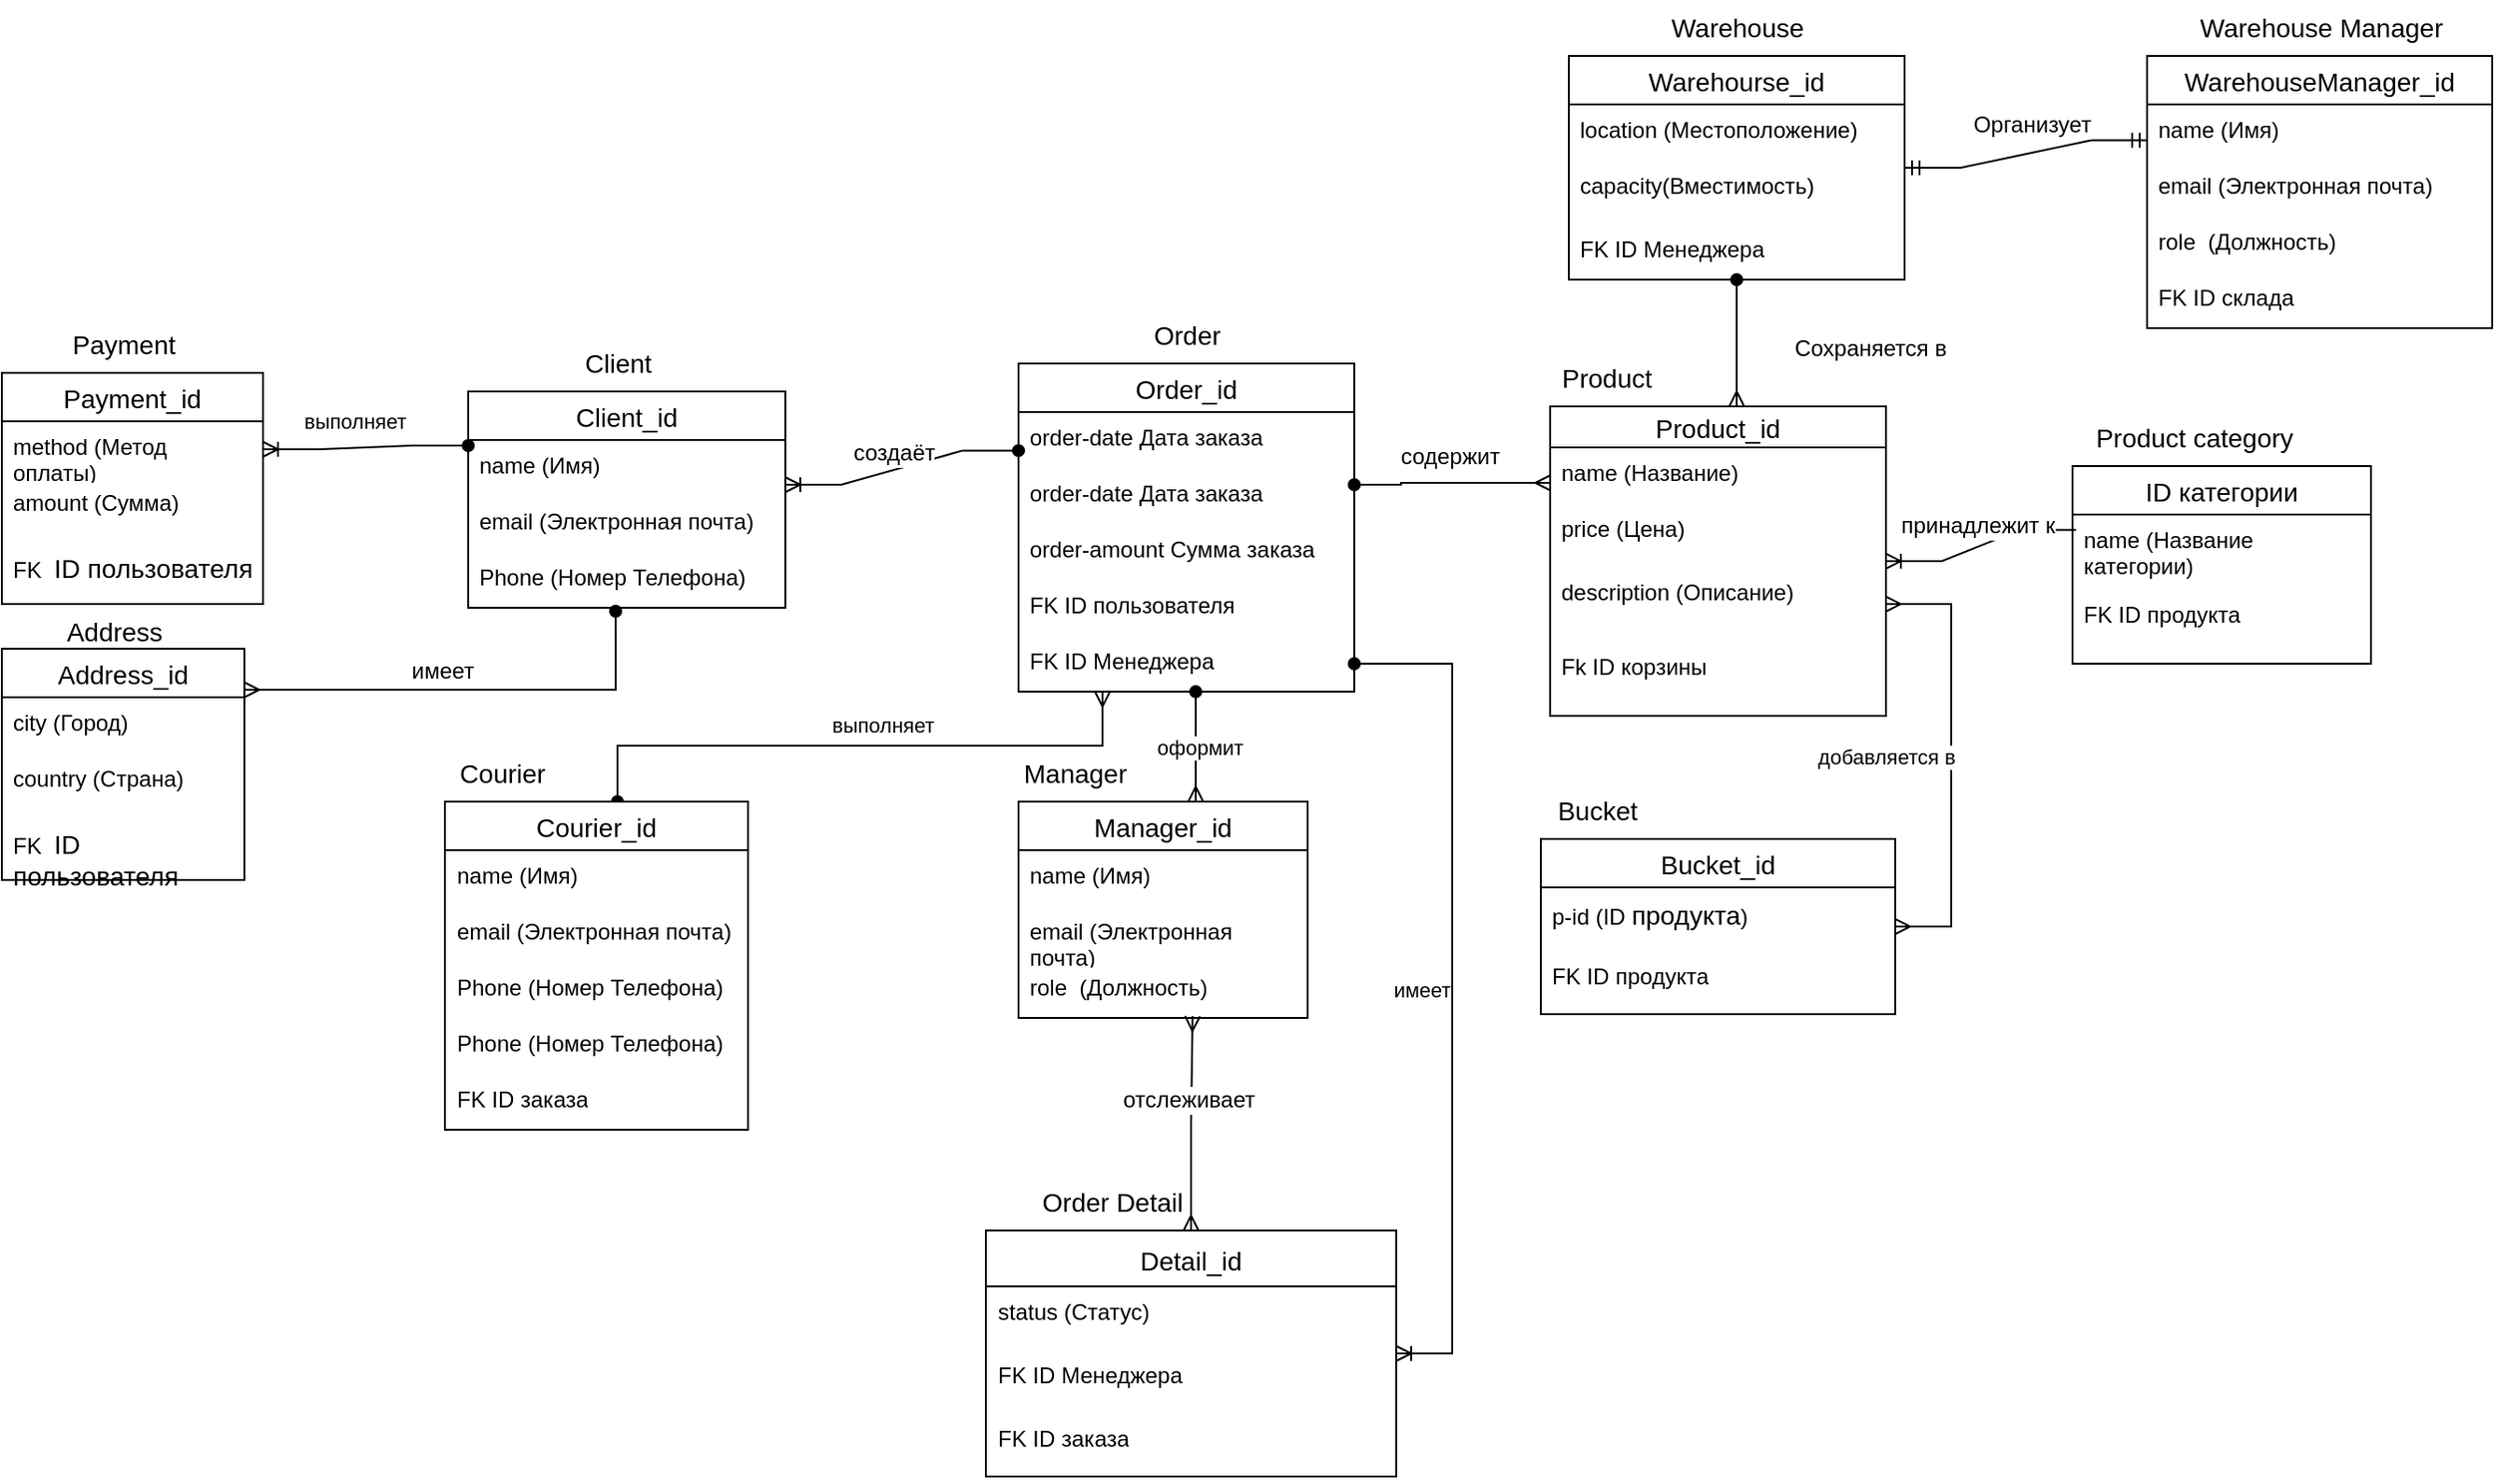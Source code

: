 <mxfile version="25.0.1">
  <diagram id="R2lEEEUBdFMjLlhIrx00" name="Page-1">
    <mxGraphModel dx="2140" dy="618" grid="1" gridSize="10" guides="1" tooltips="1" connect="1" arrows="1" fold="1" page="1" pageScale="1" pageWidth="850" pageHeight="1100" math="0" shadow="0" extFonts="Permanent Marker^https://fonts.googleapis.com/css?family=Permanent+Marker">
      <root>
        <mxCell id="0" />
        <mxCell id="1" parent="0" />
        <mxCell id="nY40BCKHnyfytQZV_Jhc-16" value="Client_id" style="swimlane;fontStyle=0;childLayout=stackLayout;horizontal=1;startSize=26;horizontalStack=0;resizeParent=1;resizeParentMax=0;resizeLast=0;collapsible=1;marginBottom=0;align=center;fontSize=14;" parent="1" vertex="1">
          <mxGeometry x="40" y="1200" width="170" height="116" as="geometry" />
        </mxCell>
        <mxCell id="nY40BCKHnyfytQZV_Jhc-18" value="name (Имя)&lt;div&gt;&lt;br&gt;&lt;/div&gt;" style="text;strokeColor=none;fillColor=none;spacingLeft=4;spacingRight=4;overflow=hidden;rotatable=0;points=[[0,0.5],[1,0.5]];portConstraint=eastwest;fontSize=12;whiteSpace=wrap;html=1;" parent="nY40BCKHnyfytQZV_Jhc-16" vertex="1">
          <mxGeometry y="26" width="170" height="30" as="geometry" />
        </mxCell>
        <mxCell id="nY40BCKHnyfytQZV_Jhc-19" value="email (Электронная почта)&lt;div&gt;&lt;br&gt;&lt;/div&gt;" style="text;strokeColor=none;fillColor=none;spacingLeft=4;spacingRight=4;overflow=hidden;rotatable=0;points=[[0,0.5],[1,0.5]];portConstraint=eastwest;fontSize=12;whiteSpace=wrap;html=1;" parent="nY40BCKHnyfytQZV_Jhc-16" vertex="1">
          <mxGeometry y="56" width="170" height="30" as="geometry" />
        </mxCell>
        <mxCell id="TDcTn4Fuq33Ib6oFSJA6-15" value="Phone (Номер Телефона)&lt;div&gt;&lt;br&gt;&lt;/div&gt;" style="text;strokeColor=none;fillColor=none;spacingLeft=4;spacingRight=4;overflow=hidden;rotatable=0;points=[[0,0.5],[1,0.5]];portConstraint=eastwest;fontSize=12;whiteSpace=wrap;html=1;" parent="nY40BCKHnyfytQZV_Jhc-16" vertex="1">
          <mxGeometry y="86" width="170" height="30" as="geometry" />
        </mxCell>
        <mxCell id="nY40BCKHnyfytQZV_Jhc-67" style="edgeStyle=orthogonalEdgeStyle;rounded=0;orthogonalLoop=1;jettySize=auto;html=1;entryX=0;entryY=0.5;entryDx=0;entryDy=0;startArrow=oval;startFill=1;endArrow=ERmany;endFill=0;" parent="1" source="nY40BCKHnyfytQZV_Jhc-20" edge="1">
          <mxGeometry relative="1" as="geometry">
            <Array as="points">
              <mxPoint x="540" y="1250" />
            </Array>
            <mxPoint x="620" y="1249" as="targetPoint" />
          </mxGeometry>
        </mxCell>
        <mxCell id="TDcTn4Fuq33Ib6oFSJA6-19" value="&lt;font style=&quot;font-size: 12px;&quot;&gt;содержит&lt;/font&gt;" style="edgeLabel;html=1;align=center;verticalAlign=middle;resizable=0;points=[];" parent="nY40BCKHnyfytQZV_Jhc-67" vertex="1" connectable="0">
          <mxGeometry x="-0.031" relative="1" as="geometry">
            <mxPoint y="-14" as="offset" />
          </mxGeometry>
        </mxCell>
        <mxCell id="nY40BCKHnyfytQZV_Jhc-20" value="Order_id" style="swimlane;fontStyle=0;childLayout=stackLayout;horizontal=1;startSize=26;horizontalStack=0;resizeParent=1;resizeParentMax=0;resizeLast=0;collapsible=1;marginBottom=0;align=center;fontSize=14;" parent="1" vertex="1">
          <mxGeometry x="335" y="1185" width="180" height="176" as="geometry" />
        </mxCell>
        <mxCell id="nY40BCKHnyfytQZV_Jhc-49" value="order-date&amp;nbsp;&lt;span style=&quot;background-color: initial;&quot;&gt;Дата заказа&lt;/span&gt;&lt;div&gt;&lt;span style=&quot;background-color: initial;&quot;&gt;&lt;br&gt;&lt;/span&gt;&lt;/div&gt;" style="text;strokeColor=none;fillColor=none;spacingLeft=4;spacingRight=4;overflow=hidden;rotatable=0;points=[[0,0.5],[1,0.5]];portConstraint=eastwest;fontSize=12;whiteSpace=wrap;html=1;" parent="nY40BCKHnyfytQZV_Jhc-20" vertex="1">
          <mxGeometry y="26" width="180" height="30" as="geometry" />
        </mxCell>
        <mxCell id="nY40BCKHnyfytQZV_Jhc-22" value="order-date&amp;nbsp;&lt;span style=&quot;background-color: initial;&quot;&gt;Дата заказа&lt;/span&gt;&lt;div&gt;&lt;span style=&quot;background-color: initial;&quot;&gt;&lt;br&gt;&lt;/span&gt;&lt;/div&gt;" style="text;strokeColor=none;fillColor=none;spacingLeft=4;spacingRight=4;overflow=hidden;rotatable=0;points=[[0,0.5],[1,0.5]];portConstraint=eastwest;fontSize=12;whiteSpace=wrap;html=1;" parent="nY40BCKHnyfytQZV_Jhc-20" vertex="1">
          <mxGeometry y="56" width="180" height="30" as="geometry" />
        </mxCell>
        <mxCell id="uYUKjCt_YmLunsch3mxF-6" value="order-amount&amp;nbsp;&lt;span style=&quot;background-color: initial;&quot;&gt;Сумма заказа&lt;/span&gt;&lt;div&gt;&lt;span style=&quot;background-color: initial;&quot;&gt;&lt;br&gt;&lt;/span&gt;&lt;/div&gt;" style="text;strokeColor=none;fillColor=none;spacingLeft=4;spacingRight=4;overflow=hidden;rotatable=0;points=[[0,0.5],[1,0.5]];portConstraint=eastwest;fontSize=12;whiteSpace=wrap;html=1;" parent="nY40BCKHnyfytQZV_Jhc-20" vertex="1">
          <mxGeometry y="86" width="180" height="30" as="geometry" />
        </mxCell>
        <mxCell id="uYUKjCt_YmLunsch3mxF-7" value="&lt;div&gt;&lt;span style=&quot;text-align: center; text-wrap-mode: nowrap;&quot;&gt;&lt;font style=&quot;font-size: 12px;&quot;&gt;FK ID пользователя&lt;/font&gt;&lt;/span&gt;&lt;span style=&quot;background-color: initial;&quot;&gt;&lt;/span&gt;&lt;/div&gt;" style="text;strokeColor=none;fillColor=none;spacingLeft=4;spacingRight=4;overflow=hidden;rotatable=0;points=[[0,0.5],[1,0.5]];portConstraint=eastwest;fontSize=12;whiteSpace=wrap;html=1;" parent="nY40BCKHnyfytQZV_Jhc-20" vertex="1">
          <mxGeometry y="116" width="180" height="30" as="geometry" />
        </mxCell>
        <mxCell id="nY40BCKHnyfytQZV_Jhc-23" value="&lt;div&gt;&lt;font style=&quot;font-size: 12px;&quot;&gt;&lt;span style=&quot;text-align: center; text-wrap-mode: nowrap;&quot;&gt;&lt;font style=&quot;&quot;&gt;FK&amp;nbsp;&lt;/font&gt;&lt;/span&gt;&lt;span style=&quot;text-align: center; text-wrap-mode: nowrap; background-color: initial;&quot;&gt;ID Менеджера&lt;/span&gt;&lt;/font&gt;&lt;/div&gt;" style="text;strokeColor=none;fillColor=none;spacingLeft=4;spacingRight=4;overflow=hidden;rotatable=0;points=[[0,0.5],[1,0.5]];portConstraint=eastwest;fontSize=12;whiteSpace=wrap;html=1;" parent="nY40BCKHnyfytQZV_Jhc-20" vertex="1">
          <mxGeometry y="146" width="180" height="30" as="geometry" />
        </mxCell>
        <mxCell id="nY40BCKHnyfytQZV_Jhc-25" value="Product_id" style="swimlane;fontStyle=0;childLayout=stackLayout;horizontal=1;startSize=22;horizontalStack=0;resizeParent=1;resizeParentMax=0;resizeLast=0;collapsible=1;marginBottom=0;align=center;fontSize=14;" parent="1" vertex="1">
          <mxGeometry x="620" y="1208" width="180" height="166" as="geometry" />
        </mxCell>
        <mxCell id="nY40BCKHnyfytQZV_Jhc-27" value="name (&lt;span style=&quot;background-color: initial;&quot;&gt;Название)&lt;/span&gt;&lt;div&gt;&lt;span style=&quot;background-color: initial;&quot;&gt;&lt;br&gt;&lt;/span&gt;&lt;/div&gt;" style="text;strokeColor=none;fillColor=none;spacingLeft=4;spacingRight=4;overflow=hidden;rotatable=0;points=[[0,0.5],[1,0.5]];portConstraint=eastwest;fontSize=12;whiteSpace=wrap;html=1;" parent="nY40BCKHnyfytQZV_Jhc-25" vertex="1">
          <mxGeometry y="22" width="180" height="30" as="geometry" />
        </mxCell>
        <mxCell id="nY40BCKHnyfytQZV_Jhc-28" value="price (Цена)&lt;div&gt;&lt;span style=&quot;background-color: initial;&quot;&gt;&lt;br&gt;&lt;/span&gt;&lt;/div&gt;" style="text;strokeColor=none;fillColor=none;spacingLeft=4;spacingRight=4;overflow=hidden;rotatable=0;points=[[0,0.5],[1,0.5]];portConstraint=eastwest;fontSize=12;whiteSpace=wrap;html=1;" parent="nY40BCKHnyfytQZV_Jhc-25" vertex="1">
          <mxGeometry y="52" width="180" height="34" as="geometry" />
        </mxCell>
        <mxCell id="nY40BCKHnyfytQZV_Jhc-29" value="description (Описание)&lt;div&gt;&lt;span style=&quot;background-color: initial;&quot;&gt;&lt;br&gt;&lt;/span&gt;&lt;/div&gt;" style="text;strokeColor=none;fillColor=none;spacingLeft=4;spacingRight=4;overflow=hidden;rotatable=0;points=[[0,0.5],[1,0.5]];portConstraint=eastwest;fontSize=12;whiteSpace=wrap;html=1;" parent="nY40BCKHnyfytQZV_Jhc-25" vertex="1">
          <mxGeometry y="86" width="180" height="40" as="geometry" />
        </mxCell>
        <mxCell id="uYUKjCt_YmLunsch3mxF-9" value="&lt;div&gt;&lt;font style=&quot;font-size: 12px;&quot;&gt;&lt;span style=&quot;text-align: center; text-wrap-mode: nowrap;&quot;&gt;Fk ID&amp;nbsp;&lt;/span&gt;&lt;span style=&quot;text-align: center; text-wrap-mode: nowrap; background-color: initial;&quot;&gt;корзины&lt;/span&gt;&lt;/font&gt;&lt;/div&gt;" style="text;strokeColor=none;fillColor=none;spacingLeft=4;spacingRight=4;overflow=hidden;rotatable=0;points=[[0,0.5],[1,0.5]];portConstraint=eastwest;fontSize=12;whiteSpace=wrap;html=1;" parent="nY40BCKHnyfytQZV_Jhc-25" vertex="1">
          <mxGeometry y="126" width="180" height="40" as="geometry" />
        </mxCell>
        <mxCell id="nY40BCKHnyfytQZV_Jhc-30" value="ID категории" style="swimlane;fontStyle=0;childLayout=stackLayout;horizontal=1;startSize=26;horizontalStack=0;resizeParent=1;resizeParentMax=0;resizeLast=0;collapsible=1;marginBottom=0;align=center;fontSize=14;" parent="1" vertex="1">
          <mxGeometry x="900" y="1240" width="160" height="106" as="geometry" />
        </mxCell>
        <mxCell id="nY40BCKHnyfytQZV_Jhc-32" value="name (Название категории)&lt;div&gt;&lt;br&gt;&lt;/div&gt;" style="text;strokeColor=none;fillColor=none;spacingLeft=4;spacingRight=4;overflow=hidden;rotatable=0;points=[[0,0.5],[1,0.5]];portConstraint=eastwest;fontSize=12;whiteSpace=wrap;html=1;" parent="nY40BCKHnyfytQZV_Jhc-30" vertex="1">
          <mxGeometry y="26" width="160" height="40" as="geometry" />
        </mxCell>
        <mxCell id="uYUKjCt_YmLunsch3mxF-11" value="&lt;div&gt;FK ID&amp;nbsp;&lt;span style=&quot;text-align: center; text-wrap-mode: nowrap; background-color: initial;&quot;&gt;&lt;font style=&quot;font-size: 12px;&quot;&gt;продукта&lt;/font&gt;&lt;/span&gt;&lt;/div&gt;" style="text;strokeColor=none;fillColor=none;spacingLeft=4;spacingRight=4;overflow=hidden;rotatable=0;points=[[0,0.5],[1,0.5]];portConstraint=eastwest;fontSize=12;whiteSpace=wrap;html=1;" parent="nY40BCKHnyfytQZV_Jhc-30" vertex="1">
          <mxGeometry y="66" width="160" height="40" as="geometry" />
        </mxCell>
        <mxCell id="nY40BCKHnyfytQZV_Jhc-34" value="Payment_id" style="swimlane;fontStyle=0;childLayout=stackLayout;horizontal=1;startSize=26;horizontalStack=0;resizeParent=1;resizeParentMax=0;resizeLast=0;collapsible=1;marginBottom=0;align=center;fontSize=14;" parent="1" vertex="1">
          <mxGeometry x="-210" y="1190" width="140" height="124" as="geometry" />
        </mxCell>
        <mxCell id="nY40BCKHnyfytQZV_Jhc-35" value="method (&lt;span style=&quot;background-color: initial;&quot;&gt;Метод оплаты)&lt;/span&gt;&lt;div&gt;&lt;br&gt;&lt;div&gt;&lt;span style=&quot;background-color: initial;&quot;&gt;&lt;br&gt;&lt;/span&gt;&lt;/div&gt;&lt;/div&gt;" style="text;strokeColor=none;fillColor=none;spacingLeft=4;spacingRight=4;overflow=hidden;rotatable=0;points=[[0,0.5],[1,0.5]];portConstraint=eastwest;fontSize=12;whiteSpace=wrap;html=1;" parent="nY40BCKHnyfytQZV_Jhc-34" vertex="1">
          <mxGeometry y="26" width="140" height="30" as="geometry" />
        </mxCell>
        <mxCell id="nY40BCKHnyfytQZV_Jhc-36" value="amount (Сумма)&lt;div&gt;&lt;br&gt;&lt;/div&gt;" style="text;strokeColor=none;fillColor=none;spacingLeft=4;spacingRight=4;overflow=hidden;rotatable=0;points=[[0,0.5],[1,0.5]];portConstraint=eastwest;fontSize=12;whiteSpace=wrap;html=1;" parent="nY40BCKHnyfytQZV_Jhc-34" vertex="1">
          <mxGeometry y="56" width="140" height="34" as="geometry" />
        </mxCell>
        <mxCell id="uYUKjCt_YmLunsch3mxF-1" value="&lt;div&gt;FK&amp;nbsp;&amp;nbsp;&lt;span style=&quot;font-size: 14px; text-align: center; text-wrap-mode: nowrap; background-color: initial;&quot;&gt;ID пользователя&lt;/span&gt;&lt;/div&gt;" style="text;strokeColor=none;fillColor=none;spacingLeft=4;spacingRight=4;overflow=hidden;rotatable=0;points=[[0,0.5],[1,0.5]];portConstraint=eastwest;fontSize=12;whiteSpace=wrap;html=1;" parent="nY40BCKHnyfytQZV_Jhc-34" vertex="1">
          <mxGeometry y="90" width="140" height="34" as="geometry" />
        </mxCell>
        <mxCell id="nY40BCKHnyfytQZV_Jhc-66" style="edgeStyle=orthogonalEdgeStyle;rounded=0;orthogonalLoop=1;jettySize=auto;html=1;startArrow=ERmany;startFill=0;endArrow=oval;endFill=1;entryX=0.465;entryY=1.063;entryDx=0;entryDy=0;entryPerimeter=0;" parent="1" source="nY40BCKHnyfytQZV_Jhc-37" target="TDcTn4Fuq33Ib6oFSJA6-15" edge="1">
          <mxGeometry relative="1" as="geometry">
            <Array as="points">
              <mxPoint x="119" y="1360" />
            </Array>
          </mxGeometry>
        </mxCell>
        <mxCell id="TDcTn4Fuq33Ib6oFSJA6-22" value="&lt;font style=&quot;font-size: 12px;&quot;&gt;имеет&lt;/font&gt;" style="edgeLabel;html=1;align=center;verticalAlign=middle;resizable=0;points=[];" parent="nY40BCKHnyfytQZV_Jhc-66" vertex="1" connectable="0">
          <mxGeometry x="-0.127" y="3" relative="1" as="geometry">
            <mxPoint y="-7" as="offset" />
          </mxGeometry>
        </mxCell>
        <mxCell id="nY40BCKHnyfytQZV_Jhc-37" value="Address_id" style="swimlane;fontStyle=0;childLayout=stackLayout;horizontal=1;startSize=26;horizontalStack=0;resizeParent=1;resizeParentMax=0;resizeLast=0;collapsible=1;marginBottom=0;align=center;fontSize=14;" parent="1" vertex="1">
          <mxGeometry x="-210" y="1338" width="130" height="124" as="geometry" />
        </mxCell>
        <mxCell id="nY40BCKHnyfytQZV_Jhc-39" value="city (&lt;span style=&quot;background-color: initial;&quot;&gt;Город)&lt;/span&gt;&lt;div&gt;&lt;span style=&quot;background-color: initial;&quot;&gt;&lt;br&gt;&lt;/span&gt;&lt;/div&gt;" style="text;strokeColor=none;fillColor=none;spacingLeft=4;spacingRight=4;overflow=hidden;rotatable=0;points=[[0,0.5],[1,0.5]];portConstraint=eastwest;fontSize=12;whiteSpace=wrap;html=1;" parent="nY40BCKHnyfytQZV_Jhc-37" vertex="1">
          <mxGeometry y="26" width="130" height="30" as="geometry" />
        </mxCell>
        <mxCell id="nY40BCKHnyfytQZV_Jhc-40" value="country (Страна)&lt;div&gt;&lt;span style=&quot;background-color: initial;&quot;&gt;&lt;br&gt;&lt;/span&gt;&lt;/div&gt;" style="text;strokeColor=none;fillColor=none;spacingLeft=4;spacingRight=4;overflow=hidden;rotatable=0;points=[[0,0.5],[1,0.5]];portConstraint=eastwest;fontSize=12;whiteSpace=wrap;html=1;" parent="nY40BCKHnyfytQZV_Jhc-37" vertex="1">
          <mxGeometry y="56" width="130" height="34" as="geometry" />
        </mxCell>
        <mxCell id="uYUKjCt_YmLunsch3mxF-2" value="FK&amp;nbsp;&amp;nbsp;&lt;span style=&quot;text-wrap-mode: nowrap; background-color: initial; font-size: 14px; text-align: center;&quot;&gt;ID пользователя&lt;/span&gt;" style="text;strokeColor=none;fillColor=none;spacingLeft=4;spacingRight=4;overflow=hidden;rotatable=0;points=[[0,0.5],[1,0.5]];portConstraint=eastwest;fontSize=12;whiteSpace=wrap;html=1;" parent="nY40BCKHnyfytQZV_Jhc-37" vertex="1">
          <mxGeometry y="90" width="130" height="34" as="geometry" />
        </mxCell>
        <mxCell id="nY40BCKHnyfytQZV_Jhc-42" value="Detail_id" style="swimlane;fontStyle=0;childLayout=stackLayout;horizontal=1;startSize=30;horizontalStack=0;resizeParent=1;resizeParentMax=0;resizeLast=0;collapsible=1;marginBottom=0;align=center;fontSize=14;spacingTop=1;" parent="1" vertex="1">
          <mxGeometry x="317.5" y="1650" width="220" height="132" as="geometry" />
        </mxCell>
        <mxCell id="nY40BCKHnyfytQZV_Jhc-44" value="status (Статус)&lt;div&gt;&lt;br&gt;&lt;/div&gt;" style="text;strokeColor=none;fillColor=none;spacingLeft=4;spacingRight=4;overflow=hidden;rotatable=0;points=[[0,0.5],[1,0.5]];portConstraint=eastwest;fontSize=12;whiteSpace=wrap;html=1;" parent="nY40BCKHnyfytQZV_Jhc-42" vertex="1">
          <mxGeometry y="30" width="220" height="34" as="geometry" />
        </mxCell>
        <mxCell id="uYUKjCt_YmLunsch3mxF-4" value="&lt;div&gt;&lt;span style=&quot;text-wrap-mode: nowrap; text-align: center;&quot;&gt;FK&amp;nbsp;&lt;/span&gt;&lt;span style=&quot;text-wrap-mode: nowrap; background-color: initial; text-align: center;&quot;&gt;ID Менеджера&lt;/span&gt;&lt;/div&gt;" style="text;strokeColor=none;fillColor=none;spacingLeft=4;spacingRight=4;overflow=hidden;rotatable=0;points=[[0,0.5],[1,0.5]];portConstraint=eastwest;fontSize=12;whiteSpace=wrap;html=1;" parent="nY40BCKHnyfytQZV_Jhc-42" vertex="1">
          <mxGeometry y="64" width="220" height="34" as="geometry" />
        </mxCell>
        <mxCell id="uYUKjCt_YmLunsch3mxF-5" value="&lt;div&gt;FK ID заказа&lt;/div&gt;" style="text;strokeColor=none;fillColor=none;spacingLeft=4;spacingRight=4;overflow=hidden;rotatable=0;points=[[0,0.5],[1,0.5]];portConstraint=eastwest;fontSize=12;whiteSpace=wrap;html=1;" parent="nY40BCKHnyfytQZV_Jhc-42" vertex="1">
          <mxGeometry y="98" width="220" height="34" as="geometry" />
        </mxCell>
        <mxCell id="nY40BCKHnyfytQZV_Jhc-45" value="Bucket_id" style="swimlane;fontStyle=0;childLayout=stackLayout;horizontal=1;startSize=26;horizontalStack=0;resizeParent=1;resizeParentMax=0;resizeLast=0;collapsible=1;marginBottom=0;align=center;fontSize=14;" parent="1" vertex="1">
          <mxGeometry x="615" y="1440" width="190" height="94" as="geometry" />
        </mxCell>
        <mxCell id="nY40BCKHnyfytQZV_Jhc-47" value="p-id (&lt;span style=&quot;background-color: initial;&quot;&gt;ID&amp;nbsp;&lt;/span&gt;&lt;span style=&quot;font-size: 14px; text-align: center; text-wrap-mode: nowrap;&quot;&gt;продукта&lt;/span&gt;)&lt;div&gt;&lt;br&gt;&lt;/div&gt;" style="text;strokeColor=none;fillColor=none;spacingLeft=4;spacingRight=4;overflow=hidden;rotatable=0;points=[[0,0.5],[1,0.5]];portConstraint=eastwest;fontSize=12;whiteSpace=wrap;html=1;" parent="nY40BCKHnyfytQZV_Jhc-45" vertex="1">
          <mxGeometry y="26" width="190" height="34" as="geometry" />
        </mxCell>
        <mxCell id="uYUKjCt_YmLunsch3mxF-10" value="&lt;div&gt;&lt;span style=&quot;text-align: center; text-wrap-mode: nowrap;&quot;&gt;&lt;font style=&quot;font-size: 12px;&quot;&gt;FK ID продукта&lt;/font&gt;&lt;/span&gt;&lt;/div&gt;" style="text;strokeColor=none;fillColor=none;spacingLeft=4;spacingRight=4;overflow=hidden;rotatable=0;points=[[0,0.5],[1,0.5]];portConstraint=eastwest;fontSize=12;whiteSpace=wrap;html=1;" parent="nY40BCKHnyfytQZV_Jhc-45" vertex="1">
          <mxGeometry y="60" width="190" height="34" as="geometry" />
        </mxCell>
        <mxCell id="nY40BCKHnyfytQZV_Jhc-48" value="" style="edgeStyle=entityRelationEdgeStyle;fontSize=12;html=1;endArrow=ERoneToMany;rounded=0;exitX=0;exitY=0.69;exitDx=0;exitDy=0;exitPerimeter=0;entryX=1;entryY=0.8;entryDx=0;entryDy=0;startArrow=oval;startFill=1;entryPerimeter=0;" parent="1" source="nY40BCKHnyfytQZV_Jhc-49" target="nY40BCKHnyfytQZV_Jhc-18" edge="1">
          <mxGeometry width="100" height="100" relative="1" as="geometry">
            <mxPoint x="260" y="1320" as="sourcePoint" />
            <mxPoint x="340" y="1430" as="targetPoint" />
            <Array as="points">
              <mxPoint x="210" y="1260" />
            </Array>
          </mxGeometry>
        </mxCell>
        <mxCell id="TDcTn4Fuq33Ib6oFSJA6-18" value="&lt;font style=&quot;font-size: 12px;&quot;&gt;создаёт&lt;/font&gt;" style="edgeLabel;html=1;align=center;verticalAlign=middle;resizable=0;points=[];" parent="nY40BCKHnyfytQZV_Jhc-48" vertex="1" connectable="0">
          <mxGeometry x="0.066" y="-3" relative="1" as="geometry">
            <mxPoint y="-6" as="offset" />
          </mxGeometry>
        </mxCell>
        <mxCell id="nY40BCKHnyfytQZV_Jhc-50" value="" style="edgeStyle=entityRelationEdgeStyle;fontSize=12;html=1;endArrow=ERoneToMany;rounded=0;exitX=0;exitY=0.25;exitDx=0;exitDy=0;entryX=1;entryY=0.5;entryDx=0;entryDy=0;startArrow=oval;startFill=1;" parent="1" source="nY40BCKHnyfytQZV_Jhc-16" target="nY40BCKHnyfytQZV_Jhc-35" edge="1">
          <mxGeometry width="100" height="100" relative="1" as="geometry">
            <mxPoint y="1370" as="sourcePoint" />
            <mxPoint x="-60" y="1260" as="targetPoint" />
            <Array as="points">
              <mxPoint y="1226" />
              <mxPoint x="-90" y="1220" />
              <mxPoint x="-100" y="1226" />
              <mxPoint y="1280" />
              <mxPoint y="1300" />
              <mxPoint x="-120" y="1220" />
            </Array>
          </mxGeometry>
        </mxCell>
        <mxCell id="TDcTn4Fuq33Ib6oFSJA6-21" value="выполняет" style="edgeLabel;html=1;align=center;verticalAlign=middle;resizable=0;points=[];" parent="nY40BCKHnyfytQZV_Jhc-50" vertex="1" connectable="0">
          <mxGeometry x="0.113" y="-3" relative="1" as="geometry">
            <mxPoint y="-11" as="offset" />
          </mxGeometry>
        </mxCell>
        <mxCell id="nY40BCKHnyfytQZV_Jhc-52" value="" style="edgeStyle=entityRelationEdgeStyle;fontSize=12;html=1;endArrow=ERoneToMany;rounded=0;startArrow=oval;startFill=1;" parent="1" source="nY40BCKHnyfytQZV_Jhc-23" target="nY40BCKHnyfytQZV_Jhc-42" edge="1">
          <mxGeometry width="100" height="100" relative="1" as="geometry">
            <mxPoint x="210" y="1319" as="sourcePoint" />
            <mxPoint x="220" y="1510" as="targetPoint" />
            <Array as="points">
              <mxPoint x="20" y="1246" />
              <mxPoint x="-80" y="1246" />
              <mxPoint x="20" y="1300" />
              <mxPoint x="152" y="1400" />
              <mxPoint x="160" y="1410" />
              <mxPoint x="20" y="1320" />
              <mxPoint x="-100" y="1240" />
            </Array>
          </mxGeometry>
        </mxCell>
        <mxCell id="TDcTn4Fuq33Ib6oFSJA6-23" value="имеет" style="edgeLabel;html=1;align=center;verticalAlign=middle;resizable=0;points=[];" parent="nY40BCKHnyfytQZV_Jhc-52" vertex="1" connectable="0">
          <mxGeometry x="0.006" y="1" relative="1" as="geometry">
            <mxPoint x="-18" as="offset" />
          </mxGeometry>
        </mxCell>
        <mxCell id="nY40BCKHnyfytQZV_Jhc-54" value="" style="edgeStyle=entityRelationEdgeStyle;fontSize=12;html=1;endArrow=ERoneToMany;rounded=0;exitX=0.012;exitY=0.205;exitDx=0;exitDy=0;exitPerimeter=0;" parent="1" source="nY40BCKHnyfytQZV_Jhc-32" target="nY40BCKHnyfytQZV_Jhc-25" edge="1">
          <mxGeometry width="100" height="100" relative="1" as="geometry">
            <mxPoint x="901.44" y="1273.65" as="sourcePoint" />
            <mxPoint x="950" y="1290" as="targetPoint" />
            <Array as="points">
              <mxPoint x="900" y="1273" />
              <mxPoint x="890" y="1273" />
            </Array>
          </mxGeometry>
        </mxCell>
        <mxCell id="TDcTn4Fuq33Ib6oFSJA6-24" value="&lt;font style=&quot;font-size: 12px;&quot;&gt;принадлежит к&lt;/font&gt;" style="edgeLabel;html=1;align=center;verticalAlign=middle;resizable=0;points=[];" parent="nY40BCKHnyfytQZV_Jhc-54" vertex="1" connectable="0">
          <mxGeometry x="0.204" y="-3" relative="1" as="geometry">
            <mxPoint x="9" y="-12" as="offset" />
          </mxGeometry>
        </mxCell>
        <mxCell id="nY40BCKHnyfytQZV_Jhc-55" value="" style="edgeStyle=entityRelationEdgeStyle;fontSize=12;html=1;endArrow=ERmany;startArrow=ERmany;rounded=0;" parent="1" source="nY40BCKHnyfytQZV_Jhc-45" target="nY40BCKHnyfytQZV_Jhc-29" edge="1">
          <mxGeometry width="100" height="100" relative="1" as="geometry">
            <mxPoint x="690" y="1470" as="sourcePoint" />
            <mxPoint x="790" y="1370" as="targetPoint" />
            <Array as="points">
              <mxPoint x="820" y="1330" />
            </Array>
          </mxGeometry>
        </mxCell>
        <mxCell id="TDcTn4Fuq33Ib6oFSJA6-25" value="добавляется в" style="edgeLabel;html=1;align=center;verticalAlign=middle;resizable=0;points=[];" parent="nY40BCKHnyfytQZV_Jhc-55" vertex="1" connectable="0">
          <mxGeometry x="0.025" y="-2" relative="1" as="geometry">
            <mxPoint x="-37" y="1" as="offset" />
          </mxGeometry>
        </mxCell>
        <mxCell id="nY40BCKHnyfytQZV_Jhc-64" style="edgeStyle=orthogonalEdgeStyle;rounded=0;orthogonalLoop=1;jettySize=auto;html=1;startArrow=ERmany;startFill=0;endArrow=oval;endFill=1;" parent="1" source="nY40BCKHnyfytQZV_Jhc-57" target="nY40BCKHnyfytQZV_Jhc-23" edge="1">
          <mxGeometry relative="1" as="geometry">
            <Array as="points">
              <mxPoint x="430" y="1400" />
              <mxPoint x="430" y="1400" />
            </Array>
          </mxGeometry>
        </mxCell>
        <mxCell id="TDcTn4Fuq33Ib6oFSJA6-31" value="оформит" style="edgeLabel;html=1;align=center;verticalAlign=middle;resizable=0;points=[];" parent="nY40BCKHnyfytQZV_Jhc-64" vertex="1" connectable="0">
          <mxGeometry x="-0.017" y="-2" relative="1" as="geometry">
            <mxPoint as="offset" />
          </mxGeometry>
        </mxCell>
        <mxCell id="nY40BCKHnyfytQZV_Jhc-57" value="Manager_id" style="swimlane;fontStyle=0;childLayout=stackLayout;horizontal=1;startSize=26;horizontalStack=0;resizeParent=1;resizeParentMax=0;resizeLast=0;collapsible=1;marginBottom=0;align=center;fontSize=14;" parent="1" vertex="1">
          <mxGeometry x="335" y="1420" width="155" height="116" as="geometry" />
        </mxCell>
        <mxCell id="nY40BCKHnyfytQZV_Jhc-59" value="name (Имя)&lt;div&gt;&lt;br&gt;&lt;/div&gt;" style="text;strokeColor=none;fillColor=none;spacingLeft=4;spacingRight=4;overflow=hidden;rotatable=0;points=[[0,0.5],[1,0.5]];portConstraint=eastwest;fontSize=12;whiteSpace=wrap;html=1;" parent="nY40BCKHnyfytQZV_Jhc-57" vertex="1">
          <mxGeometry y="26" width="155" height="30" as="geometry" />
        </mxCell>
        <mxCell id="nY40BCKHnyfytQZV_Jhc-60" value="email (Электронная почта)&lt;div&gt;&lt;br&gt;&lt;/div&gt;" style="text;strokeColor=none;fillColor=none;spacingLeft=4;spacingRight=4;overflow=hidden;rotatable=0;points=[[0,0.5],[1,0.5]];portConstraint=eastwest;fontSize=12;whiteSpace=wrap;html=1;" parent="nY40BCKHnyfytQZV_Jhc-57" vertex="1">
          <mxGeometry y="56" width="155" height="30" as="geometry" />
        </mxCell>
        <mxCell id="nY40BCKHnyfytQZV_Jhc-62" value="role&amp;nbsp; (Должность)&lt;div&gt;&lt;br&gt;&lt;/div&gt;" style="text;strokeColor=none;fillColor=none;spacingLeft=4;spacingRight=4;overflow=hidden;rotatable=0;points=[[0,0.5],[1,0.5]];portConstraint=eastwest;fontSize=12;whiteSpace=wrap;html=1;" parent="nY40BCKHnyfytQZV_Jhc-57" vertex="1">
          <mxGeometry y="86" width="155" height="30" as="geometry" />
        </mxCell>
        <mxCell id="nY40BCKHnyfytQZV_Jhc-65" style="edgeStyle=orthogonalEdgeStyle;rounded=0;orthogonalLoop=1;jettySize=auto;html=1;endArrow=ERmany;endFill=0;startArrow=ERmany;startFill=0;entryX=0.602;entryY=0.968;entryDx=0;entryDy=0;entryPerimeter=0;" parent="1" source="nY40BCKHnyfytQZV_Jhc-42" target="nY40BCKHnyfytQZV_Jhc-62" edge="1">
          <mxGeometry relative="1" as="geometry">
            <Array as="points" />
          </mxGeometry>
        </mxCell>
        <mxCell id="TDcTn4Fuq33Ib6oFSJA6-29" value="&lt;font style=&quot;font-size: 12px;&quot;&gt;отслеживает&lt;/font&gt;" style="edgeLabel;html=1;align=center;verticalAlign=middle;resizable=0;points=[];" parent="nY40BCKHnyfytQZV_Jhc-65" vertex="1" connectable="0">
          <mxGeometry x="-0.029" y="1" relative="1" as="geometry">
            <mxPoint x="-1" y="-14" as="offset" />
          </mxGeometry>
        </mxCell>
        <mxCell id="nY40BCKHnyfytQZV_Jhc-68" value="Warehourse_id" style="swimlane;fontStyle=0;childLayout=stackLayout;horizontal=1;startSize=26;horizontalStack=0;resizeParent=1;resizeParentMax=0;resizeLast=0;collapsible=1;marginBottom=0;align=center;fontSize=14;" parent="1" vertex="1">
          <mxGeometry x="630" y="1020" width="180" height="120" as="geometry" />
        </mxCell>
        <mxCell id="nY40BCKHnyfytQZV_Jhc-70" value="location (&lt;span style=&quot;background-color: initial;&quot;&gt;Местоположение&lt;/span&gt;&lt;span style=&quot;background-color: initial;&quot;&gt;)&lt;/span&gt;&lt;div&gt;&lt;div&gt;&lt;span style=&quot;background-color: initial;&quot;&gt;&lt;br&gt;&lt;/span&gt;&lt;/div&gt;&lt;/div&gt;" style="text;strokeColor=none;fillColor=none;spacingLeft=4;spacingRight=4;overflow=hidden;rotatable=0;points=[[0,0.5],[1,0.5]];portConstraint=eastwest;fontSize=12;whiteSpace=wrap;html=1;" parent="nY40BCKHnyfytQZV_Jhc-68" vertex="1">
          <mxGeometry y="26" width="180" height="30" as="geometry" />
        </mxCell>
        <mxCell id="nY40BCKHnyfytQZV_Jhc-71" value="capacity(Вместимость)&lt;div&gt;&lt;span style=&quot;background-color: initial;&quot;&gt;&lt;br&gt;&lt;/span&gt;&lt;/div&gt;" style="text;strokeColor=none;fillColor=none;spacingLeft=4;spacingRight=4;overflow=hidden;rotatable=0;points=[[0,0.5],[1,0.5]];portConstraint=eastwest;fontSize=12;whiteSpace=wrap;html=1;" parent="nY40BCKHnyfytQZV_Jhc-68" vertex="1">
          <mxGeometry y="56" width="180" height="34" as="geometry" />
        </mxCell>
        <mxCell id="uYUKjCt_YmLunsch3mxF-13" value="&lt;div&gt;&lt;font style=&quot;font-size: 12px;&quot;&gt;&lt;span style=&quot;text-align: center; text-wrap-mode: nowrap;&quot;&gt;&lt;font style=&quot;&quot;&gt;FK&amp;nbsp;&lt;/font&gt;&lt;/span&gt;&lt;span style=&quot;text-align: center; text-wrap-mode: nowrap; background-color: initial;&quot;&gt;ID Менеджера&lt;/span&gt;&lt;/font&gt;&lt;/div&gt;" style="text;strokeColor=none;fillColor=none;spacingLeft=4;spacingRight=4;overflow=hidden;rotatable=0;points=[[0,0.5],[1,0.5]];portConstraint=eastwest;fontSize=12;whiteSpace=wrap;html=1;" parent="nY40BCKHnyfytQZV_Jhc-68" vertex="1">
          <mxGeometry y="90" width="180" height="30" as="geometry" />
        </mxCell>
        <mxCell id="nY40BCKHnyfytQZV_Jhc-72" value="WarehouseManager_id" style="swimlane;fontStyle=0;childLayout=stackLayout;horizontal=1;startSize=26;horizontalStack=0;resizeParent=1;resizeParentMax=0;resizeLast=0;collapsible=1;marginBottom=0;align=center;fontSize=14;" parent="1" vertex="1">
          <mxGeometry x="940" y="1020" width="185" height="146" as="geometry" />
        </mxCell>
        <mxCell id="nY40BCKHnyfytQZV_Jhc-74" value="name (Имя)&lt;div&gt;&lt;br&gt;&lt;/div&gt;" style="text;strokeColor=none;fillColor=none;spacingLeft=4;spacingRight=4;overflow=hidden;rotatable=0;points=[[0,0.5],[1,0.5]];portConstraint=eastwest;fontSize=12;whiteSpace=wrap;html=1;" parent="nY40BCKHnyfytQZV_Jhc-72" vertex="1">
          <mxGeometry y="26" width="185" height="30" as="geometry" />
        </mxCell>
        <mxCell id="nY40BCKHnyfytQZV_Jhc-75" value="email (Электронная почта)&lt;div&gt;&lt;br&gt;&lt;/div&gt;" style="text;strokeColor=none;fillColor=none;spacingLeft=4;spacingRight=4;overflow=hidden;rotatable=0;points=[[0,0.5],[1,0.5]];portConstraint=eastwest;fontSize=12;whiteSpace=wrap;html=1;" parent="nY40BCKHnyfytQZV_Jhc-72" vertex="1">
          <mxGeometry y="56" width="185" height="30" as="geometry" />
        </mxCell>
        <mxCell id="uYUKjCt_YmLunsch3mxF-12" value="role&amp;nbsp; (Должность)&lt;div&gt;&lt;br&gt;&lt;/div&gt;" style="text;strokeColor=none;fillColor=none;spacingLeft=4;spacingRight=4;overflow=hidden;rotatable=0;points=[[0,0.5],[1,0.5]];portConstraint=eastwest;fontSize=12;whiteSpace=wrap;html=1;" parent="nY40BCKHnyfytQZV_Jhc-72" vertex="1">
          <mxGeometry y="86" width="185" height="30" as="geometry" />
        </mxCell>
        <mxCell id="nY40BCKHnyfytQZV_Jhc-76" value="&lt;div&gt;&lt;span style=&quot;text-align: center; text-wrap-mode: nowrap;&quot;&gt;&lt;font style=&quot;font-size: 12px;&quot;&gt;FK ID склада&lt;/font&gt;&lt;/span&gt;&lt;/div&gt;" style="text;strokeColor=none;fillColor=none;spacingLeft=4;spacingRight=4;overflow=hidden;rotatable=0;points=[[0,0.5],[1,0.5]];portConstraint=eastwest;fontSize=12;whiteSpace=wrap;html=1;" parent="nY40BCKHnyfytQZV_Jhc-72" vertex="1">
          <mxGeometry y="116" width="185" height="30" as="geometry" />
        </mxCell>
        <mxCell id="nY40BCKHnyfytQZV_Jhc-78" style="edgeStyle=orthogonalEdgeStyle;rounded=0;orthogonalLoop=1;jettySize=auto;html=1;endArrow=oval;endFill=1;startArrow=ERmany;startFill=0;" parent="1" source="nY40BCKHnyfytQZV_Jhc-25" target="uYUKjCt_YmLunsch3mxF-13" edge="1">
          <mxGeometry relative="1" as="geometry">
            <Array as="points">
              <mxPoint x="720" y="1180" />
              <mxPoint x="720" y="1180" />
            </Array>
          </mxGeometry>
        </mxCell>
        <mxCell id="TDcTn4Fuq33Ib6oFSJA6-26" value="&lt;font style=&quot;font-size: 12px;&quot;&gt;Сохраняется в&amp;nbsp;&lt;/font&gt;" style="edgeLabel;html=1;align=center;verticalAlign=middle;resizable=0;points=[];" parent="nY40BCKHnyfytQZV_Jhc-78" vertex="1" connectable="0">
          <mxGeometry x="0.006" y="-1" relative="1" as="geometry">
            <mxPoint x="72" y="3" as="offset" />
          </mxGeometry>
        </mxCell>
        <mxCell id="nY40BCKHnyfytQZV_Jhc-80" value="" style="edgeStyle=entityRelationEdgeStyle;fontSize=12;html=1;endArrow=ERmandOne;startArrow=ERmandOne;rounded=0;entryX=0;entryY=0.64;entryDx=0;entryDy=0;entryPerimeter=0;" parent="1" source="nY40BCKHnyfytQZV_Jhc-68" edge="1">
          <mxGeometry width="100" height="100" relative="1" as="geometry">
            <mxPoint x="800" y="1160" as="sourcePoint" />
            <mxPoint x="940" y="1065.2" as="targetPoint" />
          </mxGeometry>
        </mxCell>
        <mxCell id="TDcTn4Fuq33Ib6oFSJA6-27" value="&lt;font style=&quot;font-size: 12px;&quot;&gt;Организует&lt;/font&gt;" style="edgeLabel;html=1;align=center;verticalAlign=middle;resizable=0;points=[];" parent="nY40BCKHnyfytQZV_Jhc-80" vertex="1" connectable="0">
          <mxGeometry x="0.041" y="-2" relative="1" as="geometry">
            <mxPoint y="-17" as="offset" />
          </mxGeometry>
        </mxCell>
        <mxCell id="nY40BCKHnyfytQZV_Jhc-91" style="edgeStyle=orthogonalEdgeStyle;rounded=0;orthogonalLoop=1;jettySize=auto;html=1;startArrow=oval;startFill=1;endArrow=ERmany;endFill=0;" parent="1" source="nY40BCKHnyfytQZV_Jhc-86" target="nY40BCKHnyfytQZV_Jhc-23" edge="1">
          <mxGeometry relative="1" as="geometry">
            <Array as="points">
              <mxPoint x="120" y="1390" />
              <mxPoint x="380" y="1390" />
            </Array>
          </mxGeometry>
        </mxCell>
        <mxCell id="nY40BCKHnyfytQZV_Jhc-86" value="Courier_id" style="swimlane;fontStyle=0;childLayout=stackLayout;horizontal=1;startSize=26;horizontalStack=0;resizeParent=1;resizeParentMax=0;resizeLast=0;collapsible=1;marginBottom=0;align=center;fontSize=14;" parent="1" vertex="1">
          <mxGeometry x="27.5" y="1420" width="162.5" height="176" as="geometry" />
        </mxCell>
        <mxCell id="nY40BCKHnyfytQZV_Jhc-88" value="name (Имя)&lt;div&gt;&lt;br&gt;&lt;/div&gt;" style="text;strokeColor=none;fillColor=none;spacingLeft=4;spacingRight=4;overflow=hidden;rotatable=0;points=[[0,0.5],[1,0.5]];portConstraint=eastwest;fontSize=12;whiteSpace=wrap;html=1;" parent="nY40BCKHnyfytQZV_Jhc-86" vertex="1">
          <mxGeometry y="26" width="162.5" height="30" as="geometry" />
        </mxCell>
        <mxCell id="nY40BCKHnyfytQZV_Jhc-89" value="email (Электронная почта)&lt;div&gt;&lt;br&gt;&lt;/div&gt;" style="text;strokeColor=none;fillColor=none;spacingLeft=4;spacingRight=4;overflow=hidden;rotatable=0;points=[[0,0.5],[1,0.5]];portConstraint=eastwest;fontSize=12;whiteSpace=wrap;html=1;" parent="nY40BCKHnyfytQZV_Jhc-86" vertex="1">
          <mxGeometry y="56" width="162.5" height="30" as="geometry" />
        </mxCell>
        <mxCell id="TDcTn4Fuq33Ib6oFSJA6-16" value="Phone (Номер Телефона)&lt;div&gt;&lt;br&gt;&lt;/div&gt;" style="text;strokeColor=none;fillColor=none;spacingLeft=4;spacingRight=4;overflow=hidden;rotatable=0;points=[[0,0.5],[1,0.5]];portConstraint=eastwest;fontSize=12;whiteSpace=wrap;html=1;" parent="nY40BCKHnyfytQZV_Jhc-86" vertex="1">
          <mxGeometry y="86" width="162.5" height="30" as="geometry" />
        </mxCell>
        <mxCell id="uYUKjCt_YmLunsch3mxF-3" value="Phone (Номер Телефона)&lt;div&gt;&lt;br&gt;&lt;/div&gt;" style="text;strokeColor=none;fillColor=none;spacingLeft=4;spacingRight=4;overflow=hidden;rotatable=0;points=[[0,0.5],[1,0.5]];portConstraint=eastwest;fontSize=12;whiteSpace=wrap;html=1;" parent="nY40BCKHnyfytQZV_Jhc-86" vertex="1">
          <mxGeometry y="116" width="162.5" height="30" as="geometry" />
        </mxCell>
        <mxCell id="uYUKjCt_YmLunsch3mxF-8" value="&lt;div&gt;FK ID заказа&lt;/div&gt;" style="text;strokeColor=none;fillColor=none;spacingLeft=4;spacingRight=4;overflow=hidden;rotatable=0;points=[[0,0.5],[1,0.5]];portConstraint=eastwest;fontSize=12;whiteSpace=wrap;html=1;" parent="nY40BCKHnyfytQZV_Jhc-86" vertex="1">
          <mxGeometry y="146" width="162.5" height="30" as="geometry" />
        </mxCell>
        <mxCell id="TDcTn4Fuq33Ib6oFSJA6-1" value="&lt;span style=&quot;font-size: 14px;&quot;&gt;Address&lt;/span&gt;" style="text;html=1;align=center;verticalAlign=middle;resizable=0;points=[];autosize=1;strokeColor=none;fillColor=none;" parent="1" vertex="1">
          <mxGeometry x="-185" y="1314" width="70" height="30" as="geometry" />
        </mxCell>
        <mxCell id="TDcTn4Fuq33Ib6oFSJA6-2" value="&lt;span style=&quot;font-size: 14px;&quot;&gt;Payment&lt;/span&gt;" style="text;html=1;align=center;verticalAlign=middle;resizable=0;points=[];autosize=1;strokeColor=none;fillColor=none;" parent="1" vertex="1">
          <mxGeometry x="-185" y="1160" width="80" height="30" as="geometry" />
        </mxCell>
        <mxCell id="TDcTn4Fuq33Ib6oFSJA6-3" value="&lt;span style=&quot;font-size: 14px;&quot;&gt;Client&lt;/span&gt;" style="text;html=1;align=center;verticalAlign=middle;resizable=0;points=[];autosize=1;strokeColor=none;fillColor=none;" parent="1" vertex="1">
          <mxGeometry x="90" y="1170" width="60" height="30" as="geometry" />
        </mxCell>
        <mxCell id="TDcTn4Fuq33Ib6oFSJA6-4" value="&lt;span style=&quot;font-size: 14px;&quot;&gt;Courier&lt;/span&gt;" style="text;html=1;align=center;verticalAlign=middle;resizable=0;points=[];autosize=1;strokeColor=none;fillColor=none;" parent="1" vertex="1">
          <mxGeometry x="22.5" y="1390" width="70" height="30" as="geometry" />
        </mxCell>
        <mxCell id="TDcTn4Fuq33Ib6oFSJA6-5" value="&lt;span style=&quot;font-size: 14px;&quot;&gt;Order&lt;/span&gt;" style="text;html=1;align=center;verticalAlign=middle;resizable=0;points=[];autosize=1;strokeColor=none;fillColor=none;" parent="1" vertex="1">
          <mxGeometry x="395" y="1155" width="60" height="30" as="geometry" />
        </mxCell>
        <mxCell id="TDcTn4Fuq33Ib6oFSJA6-6" value="&lt;span style=&quot;font-size: 14px;&quot;&gt;Manager&lt;/span&gt;" style="text;html=1;align=center;verticalAlign=middle;resizable=0;points=[];autosize=1;strokeColor=none;fillColor=none;" parent="1" vertex="1">
          <mxGeometry x="325" y="1390" width="80" height="30" as="geometry" />
        </mxCell>
        <mxCell id="TDcTn4Fuq33Ib6oFSJA6-7" value="&lt;span style=&quot;font-size: 14px;&quot;&gt;Order Detail&lt;/span&gt;" style="text;html=1;align=center;verticalAlign=middle;resizable=0;points=[];autosize=1;strokeColor=none;fillColor=none;" parent="1" vertex="1">
          <mxGeometry x="335" y="1620" width="100" height="30" as="geometry" />
        </mxCell>
        <mxCell id="TDcTn4Fuq33Ib6oFSJA6-8" value="&lt;span style=&quot;font-size: 14px;&quot;&gt;Bucket&lt;/span&gt;" style="text;html=1;align=center;verticalAlign=middle;resizable=0;points=[];autosize=1;strokeColor=none;fillColor=none;" parent="1" vertex="1">
          <mxGeometry x="610" y="1410" width="70" height="30" as="geometry" />
        </mxCell>
        <mxCell id="TDcTn4Fuq33Ib6oFSJA6-10" value="&lt;span style=&quot;font-size: 14px;&quot;&gt;Product&lt;/span&gt;" style="text;html=1;align=center;verticalAlign=middle;resizable=0;points=[];autosize=1;strokeColor=none;fillColor=none;" parent="1" vertex="1">
          <mxGeometry x="615" y="1178" width="70" height="30" as="geometry" />
        </mxCell>
        <mxCell id="TDcTn4Fuq33Ib6oFSJA6-11" value="&lt;span style=&quot;font-size: 14px;&quot;&gt;Warehouse&lt;/span&gt;" style="text;html=1;align=center;verticalAlign=middle;resizable=0;points=[];autosize=1;strokeColor=none;fillColor=none;" parent="1" vertex="1">
          <mxGeometry x="675" y="990" width="90" height="30" as="geometry" />
        </mxCell>
        <mxCell id="TDcTn4Fuq33Ib6oFSJA6-12" value="&lt;span style=&quot;font-size: 14px;&quot;&gt;Warehouse Manager&lt;/span&gt;" style="text;html=1;align=center;verticalAlign=middle;resizable=0;points=[];autosize=1;strokeColor=none;fillColor=none;" parent="1" vertex="1">
          <mxGeometry x="957.5" y="990" width="150" height="30" as="geometry" />
        </mxCell>
        <mxCell id="TDcTn4Fuq33Ib6oFSJA6-13" value="&lt;span style=&quot;font-size: 14px;&quot;&gt;Product category&lt;/span&gt;" style="text;html=1;align=center;verticalAlign=middle;resizable=0;points=[];autosize=1;strokeColor=none;fillColor=none;" parent="1" vertex="1">
          <mxGeometry x="900" y="1210" width="130" height="30" as="geometry" />
        </mxCell>
        <mxCell id="TDcTn4Fuq33Ib6oFSJA6-28" value="выполняет" style="edgeLabel;html=1;align=center;verticalAlign=middle;resizable=0;points=[];" parent="1" vertex="1" connectable="0">
          <mxGeometry x="0.005" y="1220.001" as="geometry">
            <mxPoint x="262" y="159" as="offset" />
          </mxGeometry>
        </mxCell>
      </root>
    </mxGraphModel>
  </diagram>
</mxfile>
